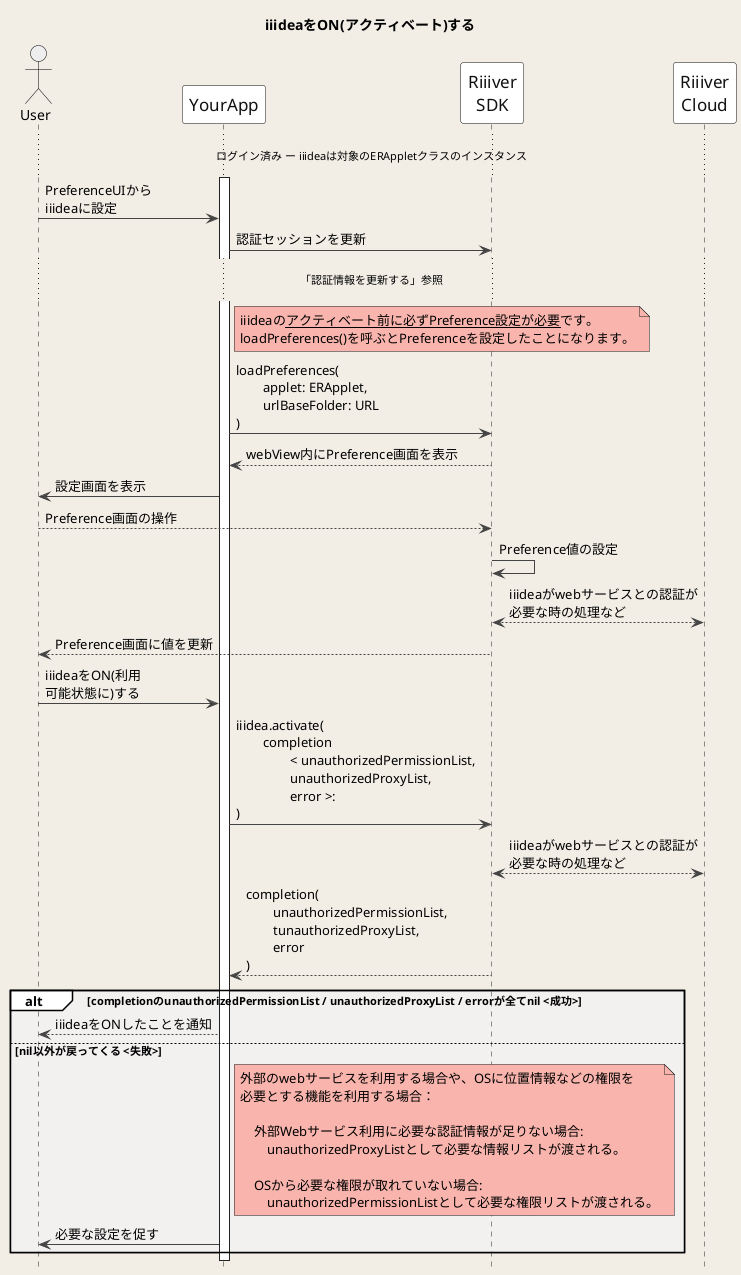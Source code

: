 @startuml
title iiideaをON(アクティベート)する
hide footbox

skinparam DefaultFontName "Noto Sans JP, Helvetica, Arial, Liberation Sans"
skinparam BackgroundColor #F2EEE6
skinparam Shadowing false
skinparam NoteBackgroundColor #F9B5AD
skinparam NodeBorderColor #F26767

skinparam sequence {
ArrowColor #444444
ActorBorderColor Black
LifeLineBorderColor #222222
LifeLineBackgroundColor White
BoxBorderColor #FFFFFF
BoxBackgroundColor #F2fEf6
GroupBackgroundColor #FFFFFF
GroupBodyBackgroundColor #F3F0F0

ParticipantBorderColor #111111
ParticipantBackgroundColor White
ParticipantFontSize 17
ParticipantFontColor #111111
BoundaryBorderColor Gray
ActorBackgroundColor #eeeeee
ActorFontColor Black

}

actor User
participant YourApp as App
participant "Riiiver\nSDK" as ERSDK
participant "Riiiver\nCloud" as Riiiver

activate App

... ログイン済み ー iiideaは対象のERAppletクラスのインスタンス ...

User -> App: PreferenceUIから\niiideaに設定

App -> ERSDK: 認証セッションを更新
... 「認証情報を更新する」参照 ...
note right of App: iiideaの__アクティベート前に必ずPreference設定が必要__です。\nloadPreferences()を呼ぶとPreferenceを設定したことになります。
App -> ERSDK: loadPreferences(\n\tapplet: ERApplet,\n\turlBaseFolder: URL\n)
App <-- ERSDK: webView内にPreference画面を表示
User <- App: 設定画面を表示
User --> ERSDK: Preference画面の操作
ERSDK -> ERSDK: Preference値の設定
ERSDK <--> Riiiver: iiideaがwebサービスとの認証が\n必要な時の処理など
User <-- ERSDK: Preference画面に値を更新

User -> App: iiideaをON(利用\n可能状態に)する
App -> ERSDK: iiidea.activate(\n\tcompletion\n\t\t< unauthorizedPermissionList,\n\t\tunauthorizedProxyList,\n\t\terror >:\n)
ERSDK <--> Riiiver: iiideaがwebサービスとの認証が\n必要な時の処理など
App <-- ERSDK: completion(\n\tunauthorizedPermissionList,\n\ttunauthorizedProxyList,\n\terror\n)
alt completionのunauthorizedPermissionList / unauthorizedProxyList / errorが全てnil <成功>
    User <-- App: iiideaをONしたことを通知
else nil以外が戻ってくる <失敗>
    note right of App
        外部のwebサービスを利用する場合や、OSに位置情報などの権限を
        必要とする機能を利用する場合：

            外部Webサービス利用に必要な認証情報が足りない場合:
                unauthorizedProxyListとして必要な情報リストが渡される。

            OSから必要な権限が取れていない場合:
                unauthorizedPermissionListとして必要な権限リストが渡される。
    end note
    App -> User: 必要な設定を促す
end

@enduml
